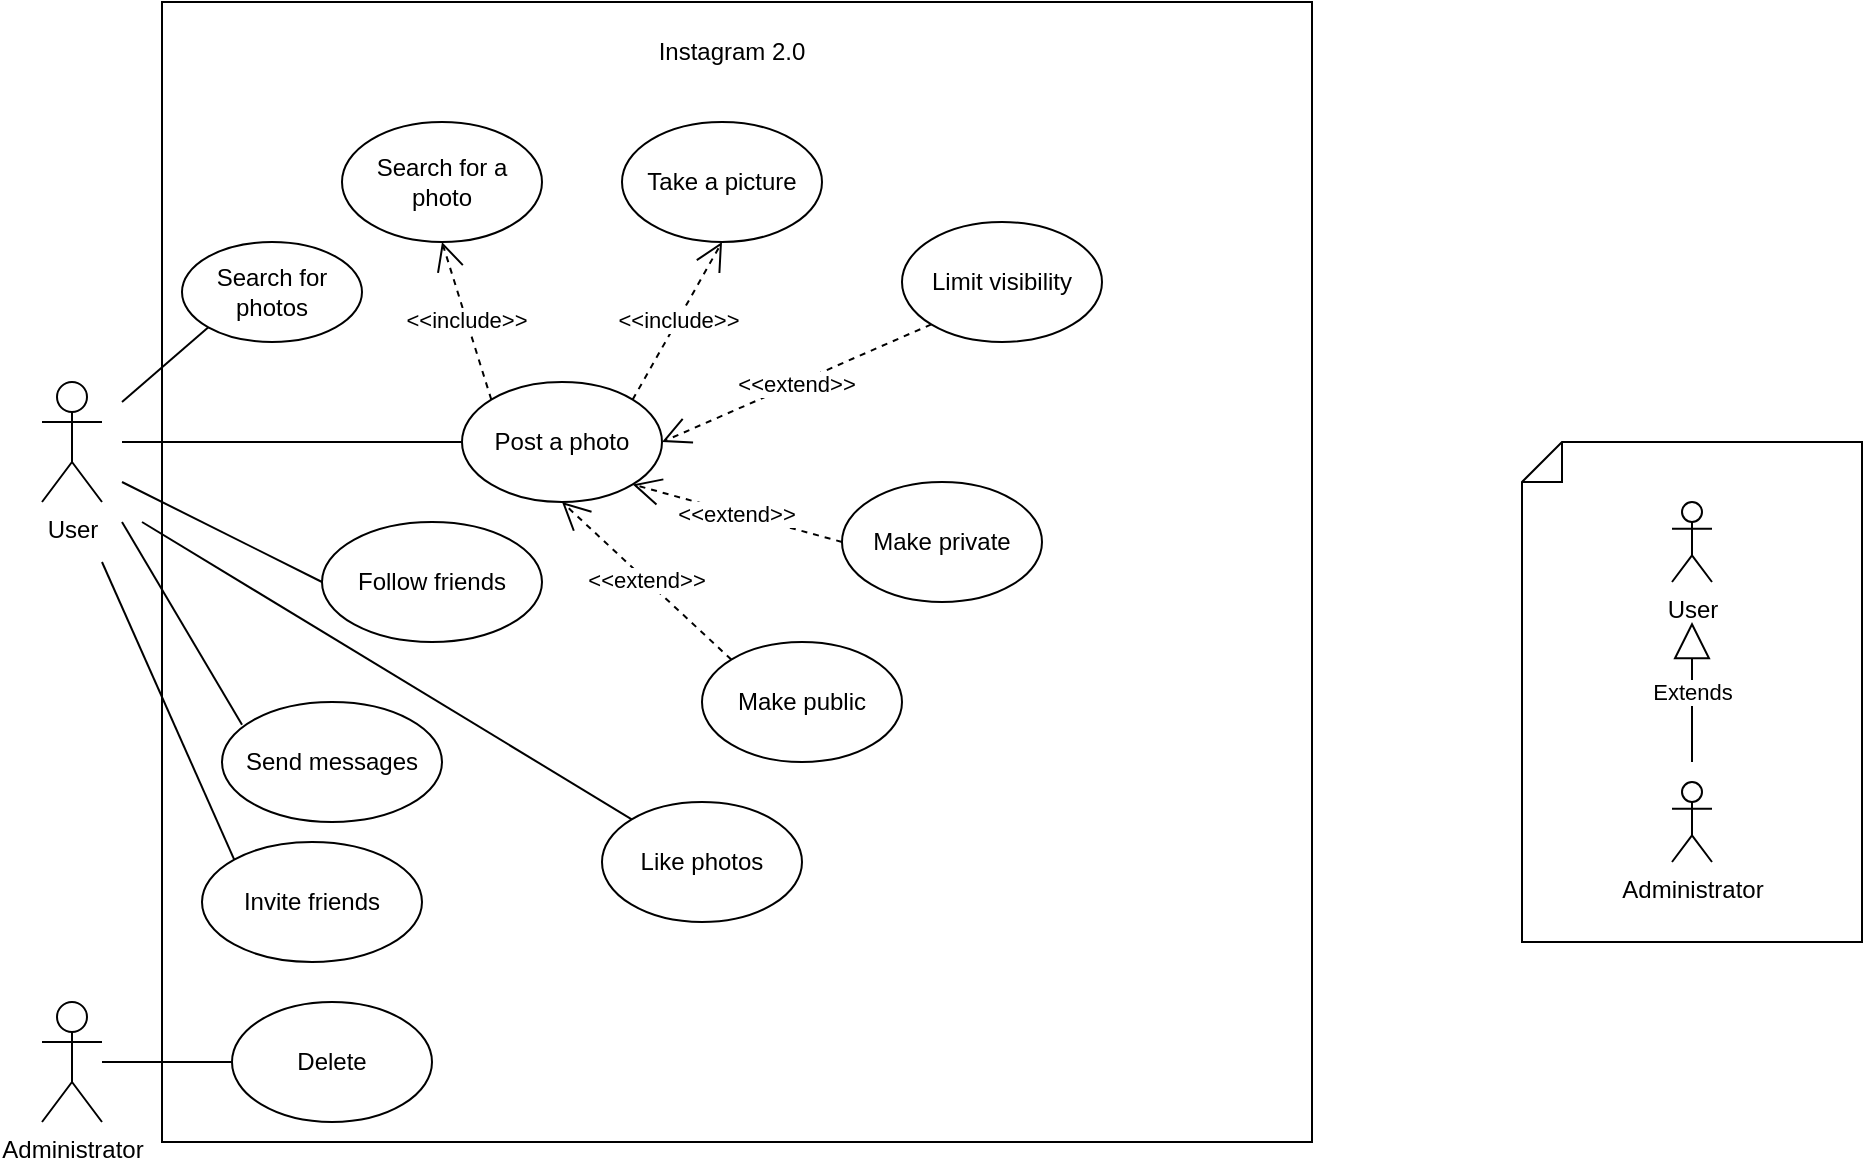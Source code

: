 <mxfile version="15.6.8" type="device"><diagram id="-LgufJwxt_XUaywzxFdJ" name="Page-1"><mxGraphModel dx="1122" dy="547" grid="1" gridSize="10" guides="1" tooltips="1" connect="1" arrows="1" fold="1" page="1" pageScale="1" pageWidth="1200" pageHeight="1600" math="0" shadow="0"><root><mxCell id="0"/><mxCell id="1" parent="0"/><mxCell id="xzldKS6ahC0gXW3mre1h-33" value="" style="rounded=0;whiteSpace=wrap;html=1;" vertex="1" parent="1"><mxGeometry x="140" y="60" width="575" height="570" as="geometry"/></mxCell><mxCell id="xzldKS6ahC0gXW3mre1h-2" value="Administrator" style="shape=umlActor;verticalLabelPosition=bottom;verticalAlign=top;html=1;outlineConnect=0;" vertex="1" parent="1"><mxGeometry x="80" y="560" width="30" height="60" as="geometry"/></mxCell><mxCell id="xzldKS6ahC0gXW3mre1h-3" value="User" style="shape=umlActor;verticalLabelPosition=bottom;verticalAlign=top;html=1;outlineConnect=0;" vertex="1" parent="1"><mxGeometry x="80" y="250" width="30" height="60" as="geometry"/></mxCell><mxCell id="xzldKS6ahC0gXW3mre1h-7" value="Post a photo" style="ellipse;whiteSpace=wrap;html=1;" vertex="1" parent="1"><mxGeometry x="290" y="250" width="100" height="60" as="geometry"/></mxCell><mxCell id="xzldKS6ahC0gXW3mre1h-8" value="Take a picture" style="ellipse;whiteSpace=wrap;html=1;" vertex="1" parent="1"><mxGeometry x="370" y="120" width="100" height="60" as="geometry"/></mxCell><mxCell id="xzldKS6ahC0gXW3mre1h-9" value="Search for a photo" style="ellipse;whiteSpace=wrap;html=1;" vertex="1" parent="1"><mxGeometry x="230" y="120" width="100" height="60" as="geometry"/></mxCell><mxCell id="xzldKS6ahC0gXW3mre1h-10" value="&amp;lt;&amp;lt;include&amp;gt;&amp;gt;" style="endArrow=open;endSize=12;dashed=1;html=1;rounded=0;entryX=0.5;entryY=1;entryDx=0;entryDy=0;exitX=0;exitY=0;exitDx=0;exitDy=0;" edge="1" parent="1" source="xzldKS6ahC0gXW3mre1h-7" target="xzldKS6ahC0gXW3mre1h-9"><mxGeometry width="160" relative="1" as="geometry"><mxPoint x="630" y="370" as="sourcePoint"/><mxPoint x="790" y="370" as="targetPoint"/></mxGeometry></mxCell><mxCell id="xzldKS6ahC0gXW3mre1h-11" value="&amp;lt;&amp;lt;include&amp;gt;&amp;gt;" style="endArrow=open;endSize=12;dashed=1;html=1;rounded=0;entryX=0.5;entryY=1;entryDx=0;entryDy=0;exitX=1;exitY=0;exitDx=0;exitDy=0;" edge="1" parent="1" source="xzldKS6ahC0gXW3mre1h-7" target="xzldKS6ahC0gXW3mre1h-8"><mxGeometry width="160" relative="1" as="geometry"><mxPoint x="630" y="370" as="sourcePoint"/><mxPoint x="470" y="210" as="targetPoint"/></mxGeometry></mxCell><mxCell id="xzldKS6ahC0gXW3mre1h-13" value="" style="endArrow=none;html=1;rounded=0;entryX=0;entryY=0.5;entryDx=0;entryDy=0;" edge="1" parent="1" target="xzldKS6ahC0gXW3mre1h-7"><mxGeometry relative="1" as="geometry"><mxPoint x="120" y="280" as="sourcePoint"/><mxPoint x="790" y="370" as="targetPoint"/></mxGeometry></mxCell><mxCell id="xzldKS6ahC0gXW3mre1h-14" value="Limit visibility" style="ellipse;whiteSpace=wrap;html=1;" vertex="1" parent="1"><mxGeometry x="510" y="170" width="100" height="60" as="geometry"/></mxCell><mxCell id="xzldKS6ahC0gXW3mre1h-15" value="Make private" style="ellipse;whiteSpace=wrap;html=1;" vertex="1" parent="1"><mxGeometry x="480" y="300" width="100" height="60" as="geometry"/></mxCell><mxCell id="xzldKS6ahC0gXW3mre1h-16" value="Make public" style="ellipse;whiteSpace=wrap;html=1;" vertex="1" parent="1"><mxGeometry x="410" y="380" width="100" height="60" as="geometry"/></mxCell><mxCell id="xzldKS6ahC0gXW3mre1h-17" value="&amp;lt;&amp;lt;extend&amp;gt;&amp;gt;" style="endArrow=open;endSize=12;dashed=1;html=1;rounded=0;entryX=0.5;entryY=1;entryDx=0;entryDy=0;exitX=0;exitY=0;exitDx=0;exitDy=0;" edge="1" parent="1" source="xzldKS6ahC0gXW3mre1h-16" target="xzldKS6ahC0gXW3mre1h-7"><mxGeometry width="160" relative="1" as="geometry"><mxPoint x="630" y="370" as="sourcePoint"/><mxPoint x="790" y="370" as="targetPoint"/></mxGeometry></mxCell><mxCell id="xzldKS6ahC0gXW3mre1h-18" value="&amp;lt;&amp;lt;extend&amp;gt;&amp;gt;" style="endArrow=open;endSize=12;dashed=1;html=1;rounded=0;entryX=1;entryY=1;entryDx=0;entryDy=0;exitX=0;exitY=0.5;exitDx=0;exitDy=0;" edge="1" parent="1" source="xzldKS6ahC0gXW3mre1h-15" target="xzldKS6ahC0gXW3mre1h-7"><mxGeometry width="160" relative="1" as="geometry"><mxPoint x="630" y="370" as="sourcePoint"/><mxPoint x="790" y="370" as="targetPoint"/></mxGeometry></mxCell><mxCell id="xzldKS6ahC0gXW3mre1h-20" value="&amp;lt;&amp;lt;extend&amp;gt;&amp;gt;" style="endArrow=open;endSize=12;dashed=1;html=1;rounded=0;entryX=1;entryY=0.5;entryDx=0;entryDy=0;exitX=0;exitY=1;exitDx=0;exitDy=0;" edge="1" parent="1" source="xzldKS6ahC0gXW3mre1h-14" target="xzldKS6ahC0gXW3mre1h-7"><mxGeometry width="160" relative="1" as="geometry"><mxPoint x="630" y="370" as="sourcePoint"/><mxPoint x="790" y="370" as="targetPoint"/></mxGeometry></mxCell><mxCell id="xzldKS6ahC0gXW3mre1h-21" value="Follow friends" style="ellipse;whiteSpace=wrap;html=1;" vertex="1" parent="1"><mxGeometry x="220" y="320" width="110" height="60" as="geometry"/></mxCell><mxCell id="xzldKS6ahC0gXW3mre1h-22" value="Invite friends" style="ellipse;whiteSpace=wrap;html=1;" vertex="1" parent="1"><mxGeometry x="160" y="480" width="110" height="60" as="geometry"/></mxCell><mxCell id="xzldKS6ahC0gXW3mre1h-23" value="Send messages" style="ellipse;whiteSpace=wrap;html=1;" vertex="1" parent="1"><mxGeometry x="170" y="410" width="110" height="60" as="geometry"/></mxCell><mxCell id="xzldKS6ahC0gXW3mre1h-24" value="Like photos" style="ellipse;whiteSpace=wrap;html=1;" vertex="1" parent="1"><mxGeometry x="360" y="460" width="100" height="60" as="geometry"/></mxCell><mxCell id="xzldKS6ahC0gXW3mre1h-25" value="Search for photos" style="ellipse;whiteSpace=wrap;html=1;" vertex="1" parent="1"><mxGeometry x="150" y="180" width="90" height="50" as="geometry"/></mxCell><mxCell id="xzldKS6ahC0gXW3mre1h-26" value="" style="endArrow=none;html=1;rounded=0;exitX=0;exitY=0.5;exitDx=0;exitDy=0;" edge="1" parent="1" source="xzldKS6ahC0gXW3mre1h-21"><mxGeometry width="50" height="50" relative="1" as="geometry"><mxPoint x="690" y="400" as="sourcePoint"/><mxPoint x="120" y="300" as="targetPoint"/></mxGeometry></mxCell><mxCell id="xzldKS6ahC0gXW3mre1h-27" value="" style="endArrow=none;html=1;rounded=0;exitX=0.091;exitY=0.19;exitDx=0;exitDy=0;exitPerimeter=0;" edge="1" parent="1" source="xzldKS6ahC0gXW3mre1h-23"><mxGeometry width="50" height="50" relative="1" as="geometry"><mxPoint x="690" y="400" as="sourcePoint"/><mxPoint x="120" y="320" as="targetPoint"/></mxGeometry></mxCell><mxCell id="xzldKS6ahC0gXW3mre1h-28" value="" style="endArrow=none;html=1;rounded=0;exitX=0;exitY=0;exitDx=0;exitDy=0;" edge="1" parent="1" source="xzldKS6ahC0gXW3mre1h-22"><mxGeometry width="50" height="50" relative="1" as="geometry"><mxPoint x="690" y="400" as="sourcePoint"/><mxPoint x="110" y="340" as="targetPoint"/></mxGeometry></mxCell><mxCell id="xzldKS6ahC0gXW3mre1h-29" value="" style="endArrow=none;html=1;rounded=0;" edge="1" parent="1" source="xzldKS6ahC0gXW3mre1h-24"><mxGeometry width="50" height="50" relative="1" as="geometry"><mxPoint x="690" y="400" as="sourcePoint"/><mxPoint x="130" y="320" as="targetPoint"/></mxGeometry></mxCell><mxCell id="xzldKS6ahC0gXW3mre1h-30" value="" style="endArrow=none;html=1;rounded=0;entryX=0;entryY=1;entryDx=0;entryDy=0;" edge="1" parent="1" target="xzldKS6ahC0gXW3mre1h-25"><mxGeometry width="50" height="50" relative="1" as="geometry"><mxPoint x="120" y="260" as="sourcePoint"/><mxPoint x="740" y="350" as="targetPoint"/></mxGeometry></mxCell><mxCell id="xzldKS6ahC0gXW3mre1h-31" value="Delete" style="ellipse;whiteSpace=wrap;html=1;" vertex="1" parent="1"><mxGeometry x="175" y="560" width="100" height="60" as="geometry"/></mxCell><mxCell id="xzldKS6ahC0gXW3mre1h-32" value="" style="endArrow=none;html=1;rounded=0;exitX=0;exitY=0.5;exitDx=0;exitDy=0;" edge="1" parent="1" source="xzldKS6ahC0gXW3mre1h-31" target="xzldKS6ahC0gXW3mre1h-2"><mxGeometry width="50" height="50" relative="1" as="geometry"><mxPoint x="690" y="600" as="sourcePoint"/><mxPoint x="740" y="550" as="targetPoint"/></mxGeometry></mxCell><mxCell id="xzldKS6ahC0gXW3mre1h-34" value="Instagram 2.0" style="text;html=1;strokeColor=none;fillColor=none;align=center;verticalAlign=middle;whiteSpace=wrap;rounded=0;" vertex="1" parent="1"><mxGeometry x="370" y="70" width="110" height="30" as="geometry"/></mxCell><mxCell id="xzldKS6ahC0gXW3mre1h-36" value="" style="shape=note;size=20;whiteSpace=wrap;html=1;direction=north;" vertex="1" parent="1"><mxGeometry x="820" y="280" width="170" height="250" as="geometry"/></mxCell><mxCell id="xzldKS6ahC0gXW3mre1h-41" value="" style="group" vertex="1" connectable="0" parent="1"><mxGeometry x="895" y="310" width="20" height="180" as="geometry"/></mxCell><mxCell id="xzldKS6ahC0gXW3mre1h-37" value="User" style="shape=umlActor;verticalLabelPosition=bottom;verticalAlign=top;html=1;" vertex="1" parent="xzldKS6ahC0gXW3mre1h-41"><mxGeometry width="20" height="40" as="geometry"/></mxCell><mxCell id="xzldKS6ahC0gXW3mre1h-38" value="Administrator" style="shape=umlActor;verticalLabelPosition=bottom;verticalAlign=top;html=1;" vertex="1" parent="xzldKS6ahC0gXW3mre1h-41"><mxGeometry y="140" width="20" height="40" as="geometry"/></mxCell><mxCell id="xzldKS6ahC0gXW3mre1h-40" value="Extends" style="endArrow=block;endSize=16;endFill=0;html=1;rounded=0;" edge="1" parent="xzldKS6ahC0gXW3mre1h-41"><mxGeometry width="160" relative="1" as="geometry"><mxPoint x="10" y="130" as="sourcePoint"/><mxPoint x="10" y="60" as="targetPoint"/></mxGeometry></mxCell></root></mxGraphModel></diagram></mxfile>